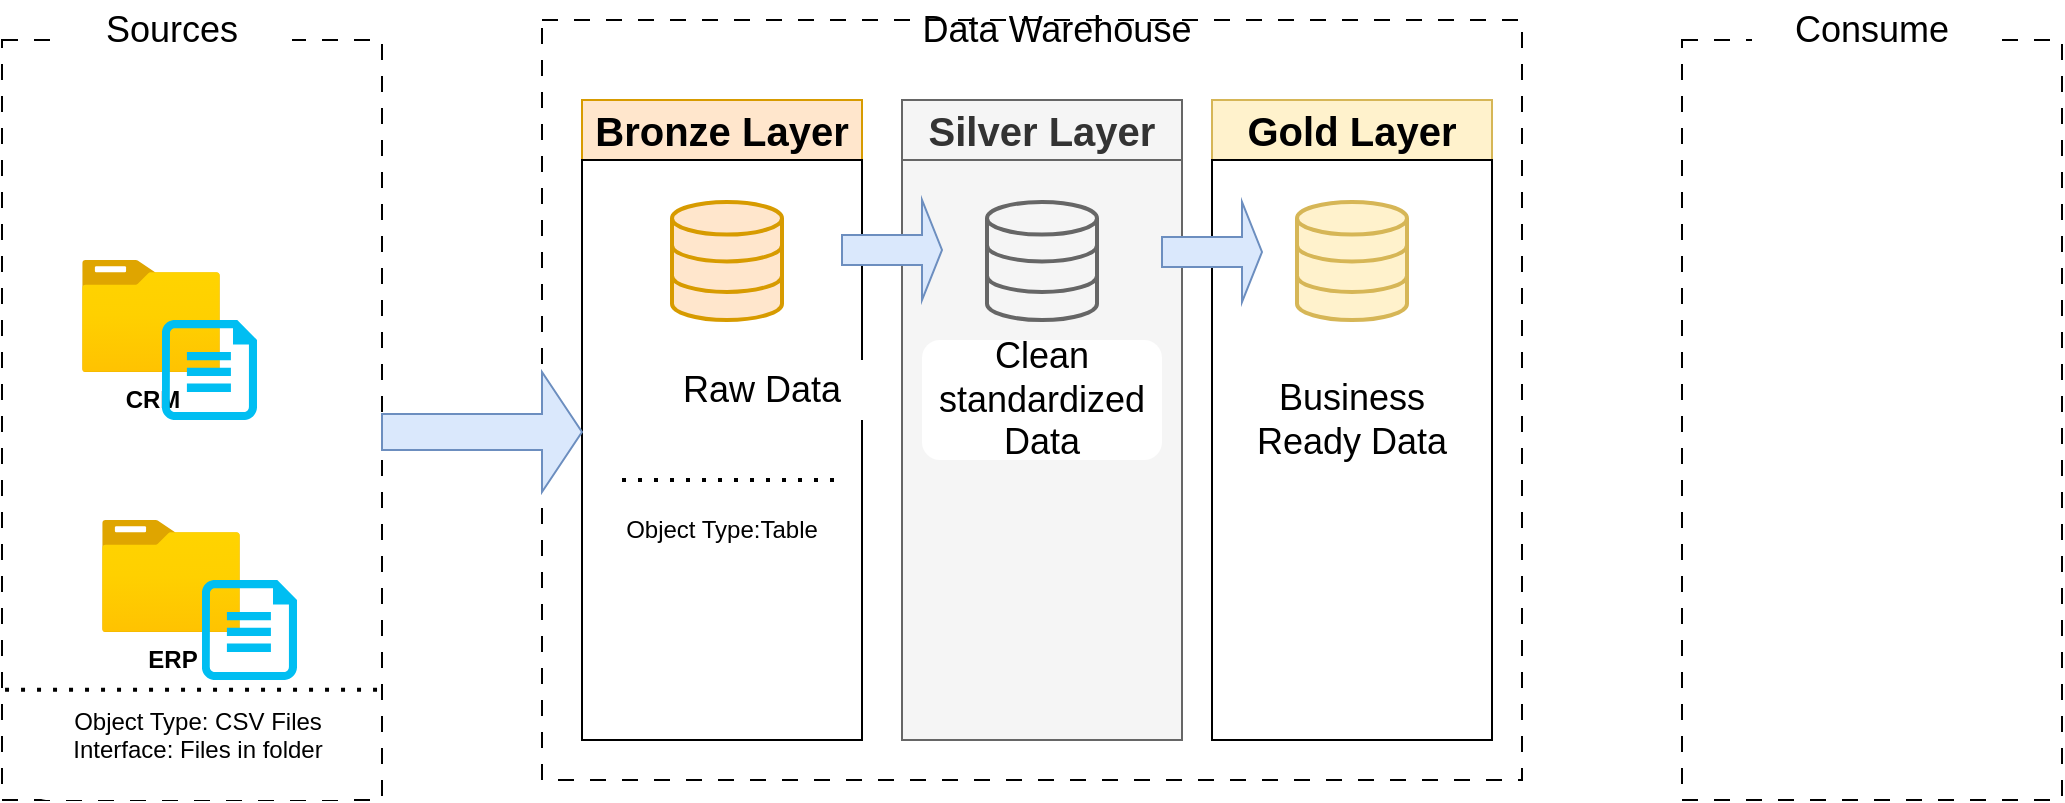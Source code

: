 <mxfile version="26.1.1">
  <diagram name="Page-1" id="jvXgWAVLtYPbXe_PSLay">
    <mxGraphModel dx="1050" dy="522" grid="1" gridSize="10" guides="1" tooltips="1" connect="1" arrows="1" fold="1" page="1" pageScale="1" pageWidth="850" pageHeight="1100" math="0" shadow="0">
      <root>
        <mxCell id="0" />
        <mxCell id="1" parent="0" />
        <mxCell id="WvdBtTrVRl0-v-813iRN-1" value="" style="rounded=0;whiteSpace=wrap;html=1;fillColor=none;dashed=1;dashPattern=8 8;" vertex="1" parent="1">
          <mxGeometry x="90" y="70" width="190" height="380" as="geometry" />
        </mxCell>
        <mxCell id="WvdBtTrVRl0-v-813iRN-2" value="&lt;font style=&quot;font-size: 18px;&quot;&gt;Data Warehouse&lt;/font&gt;" style="rounded=1;whiteSpace=wrap;html=1;strokeColor=none;" vertex="1" parent="1">
          <mxGeometry x="540" y="50" width="155" height="30" as="geometry" />
        </mxCell>
        <mxCell id="WvdBtTrVRl0-v-813iRN-3" value="" style="rounded=0;whiteSpace=wrap;html=1;fillColor=none;dashed=1;dashPattern=8 8;" vertex="1" parent="1">
          <mxGeometry x="360" y="60" width="490" height="380" as="geometry" />
        </mxCell>
        <mxCell id="WvdBtTrVRl0-v-813iRN-4" value="&lt;font style=&quot;font-size: 18px;&quot;&gt;Sources&lt;/font&gt;" style="rounded=1;whiteSpace=wrap;html=1;strokeColor=none;" vertex="1" parent="1">
          <mxGeometry x="115" y="50" width="120" height="30" as="geometry" />
        </mxCell>
        <mxCell id="WvdBtTrVRl0-v-813iRN-5" value="" style="rounded=0;whiteSpace=wrap;html=1;fillColor=none;dashed=1;dashPattern=8 8;" vertex="1" parent="1">
          <mxGeometry x="930" y="70" width="190" height="380" as="geometry" />
        </mxCell>
        <mxCell id="WvdBtTrVRl0-v-813iRN-6" value="&lt;font style=&quot;font-size: 18px;&quot;&gt;Consume&lt;/font&gt;" style="rounded=1;whiteSpace=wrap;html=1;strokeColor=none;" vertex="1" parent="1">
          <mxGeometry x="965" y="50" width="120" height="30" as="geometry" />
        </mxCell>
        <mxCell id="WvdBtTrVRl0-v-813iRN-7" value="&lt;font style=&quot;font-size: 20px;&quot;&gt;&lt;b&gt;Bronze Layer&lt;/b&gt;&lt;/font&gt;" style="rounded=0;whiteSpace=wrap;html=1;fillColor=#ffe6cc;strokeColor=#d79b00;" vertex="1" parent="1">
          <mxGeometry x="380" y="100" width="140" height="30" as="geometry" />
        </mxCell>
        <mxCell id="WvdBtTrVRl0-v-813iRN-8" value="" style="rounded=0;whiteSpace=wrap;html=1;" vertex="1" parent="1">
          <mxGeometry x="380" y="130" width="140" height="290" as="geometry" />
        </mxCell>
        <mxCell id="WvdBtTrVRl0-v-813iRN-9" value="&lt;font style=&quot;font-size: 20px;&quot;&gt;&lt;b&gt;Silver Layer&lt;/b&gt;&lt;/font&gt;" style="rounded=0;whiteSpace=wrap;html=1;fillColor=#f5f5f5;strokeColor=#666666;fontColor=#333333;" vertex="1" parent="1">
          <mxGeometry x="540" y="100" width="140" height="30" as="geometry" />
        </mxCell>
        <mxCell id="WvdBtTrVRl0-v-813iRN-10" value="" style="rounded=0;whiteSpace=wrap;html=1;fillColor=#f5f5f5;strokeColor=#666666;fontColor=#333333;" vertex="1" parent="1">
          <mxGeometry x="540" y="130" width="140" height="290" as="geometry" />
        </mxCell>
        <mxCell id="WvdBtTrVRl0-v-813iRN-11" value="&lt;font style=&quot;font-size: 20px;&quot;&gt;&lt;b&gt;Gold Layer&lt;/b&gt;&lt;/font&gt;" style="rounded=0;whiteSpace=wrap;html=1;fillColor=#fff2cc;strokeColor=#d6b656;" vertex="1" parent="1">
          <mxGeometry x="695" y="100" width="140" height="30" as="geometry" />
        </mxCell>
        <mxCell id="WvdBtTrVRl0-v-813iRN-13" value="" style="rounded=0;whiteSpace=wrap;html=1;" vertex="1" parent="1">
          <mxGeometry x="695" y="130" width="140" height="290" as="geometry" />
        </mxCell>
        <mxCell id="WvdBtTrVRl0-v-813iRN-14" value="&lt;b&gt;CRM&lt;/b&gt;" style="image;aspect=fixed;html=1;points=[];align=center;fontSize=12;image=img/lib/azure2/general/Folder_Blank.svg;" vertex="1" parent="1">
          <mxGeometry x="130" y="180" width="69" height="56.0" as="geometry" />
        </mxCell>
        <mxCell id="WvdBtTrVRl0-v-813iRN-15" value="" style="verticalLabelPosition=bottom;html=1;verticalAlign=top;align=center;strokeColor=none;fillColor=#00BEF2;shape=mxgraph.azure.cloud_services_configuration_file;pointerEvents=1;" vertex="1" parent="1">
          <mxGeometry x="170" y="210" width="47.5" height="50" as="geometry" />
        </mxCell>
        <mxCell id="WvdBtTrVRl0-v-813iRN-16" value="&lt;b&gt;ERP&lt;/b&gt;" style="image;aspect=fixed;html=1;points=[];align=center;fontSize=12;image=img/lib/azure2/general/Folder_Blank.svg;" vertex="1" parent="1">
          <mxGeometry x="140" y="310" width="69" height="56.0" as="geometry" />
        </mxCell>
        <mxCell id="WvdBtTrVRl0-v-813iRN-17" value="" style="verticalLabelPosition=bottom;html=1;verticalAlign=top;align=center;strokeColor=none;fillColor=#00BEF2;shape=mxgraph.azure.cloud_services_configuration_file;pointerEvents=1;" vertex="1" parent="1">
          <mxGeometry x="190" y="340" width="47.5" height="50" as="geometry" />
        </mxCell>
        <mxCell id="WvdBtTrVRl0-v-813iRN-23" value="" style="endArrow=none;dashed=1;html=1;dashPattern=1 3;strokeWidth=2;rounded=0;entryX=1.002;entryY=0.855;entryDx=0;entryDy=0;entryPerimeter=0;exitX=0.008;exitY=0.855;exitDx=0;exitDy=0;exitPerimeter=0;" edge="1" parent="1" source="WvdBtTrVRl0-v-813iRN-1" target="WvdBtTrVRl0-v-813iRN-1">
          <mxGeometry width="50" height="50" relative="1" as="geometry">
            <mxPoint x="80" y="440" as="sourcePoint" />
            <mxPoint x="130" y="390" as="targetPoint" />
          </mxGeometry>
        </mxCell>
        <mxCell id="WvdBtTrVRl0-v-813iRN-24" value="Object Type: CSV Files&lt;div&gt;Interface: Files in folder&lt;br&gt;&lt;div&gt;&lt;br&gt;&lt;/div&gt;&lt;/div&gt;" style="rounded=1;whiteSpace=wrap;html=1;strokeColor=none;" vertex="1" parent="1">
          <mxGeometry x="104.5" y="400" width="165.5" height="50" as="geometry" />
        </mxCell>
        <mxCell id="WvdBtTrVRl0-v-813iRN-25" value="" style="html=1;verticalLabelPosition=bottom;align=center;labelBackgroundColor=#ffffff;verticalAlign=top;strokeWidth=2;strokeColor=#d79b00;shadow=0;dashed=0;shape=mxgraph.ios7.icons.data;fillColor=#ffe6cc;" vertex="1" parent="1">
          <mxGeometry x="425" y="151" width="55" height="59" as="geometry" />
        </mxCell>
        <mxCell id="WvdBtTrVRl0-v-813iRN-26" value="" style="html=1;verticalLabelPosition=bottom;align=center;labelBackgroundColor=#ffffff;verticalAlign=top;strokeWidth=2;strokeColor=#666666;shadow=0;dashed=0;shape=mxgraph.ios7.icons.data;fillColor=#f5f5f5;fontColor=#333333;" vertex="1" parent="1">
          <mxGeometry x="582.5" y="151" width="55" height="59" as="geometry" />
        </mxCell>
        <mxCell id="WvdBtTrVRl0-v-813iRN-27" value="" style="html=1;verticalLabelPosition=bottom;align=center;labelBackgroundColor=#ffffff;verticalAlign=top;strokeWidth=2;strokeColor=#d6b656;shadow=0;dashed=0;shape=mxgraph.ios7.icons.data;fillColor=#fff2cc;" vertex="1" parent="1">
          <mxGeometry x="737.5" y="151" width="55" height="59" as="geometry" />
        </mxCell>
        <mxCell id="WvdBtTrVRl0-v-813iRN-28" value="" style="shape=singleArrow;whiteSpace=wrap;html=1;fillColor=#dae8fc;strokeColor=#6c8ebf;" vertex="1" parent="1">
          <mxGeometry x="280" y="236" width="100" height="60" as="geometry" />
        </mxCell>
        <mxCell id="WvdBtTrVRl0-v-813iRN-29" value="" style="shape=singleArrow;whiteSpace=wrap;html=1;fillColor=#dae8fc;strokeColor=#6c8ebf;" vertex="1" parent="1">
          <mxGeometry x="510" y="150" width="50" height="50" as="geometry" />
        </mxCell>
        <mxCell id="WvdBtTrVRl0-v-813iRN-30" value="" style="shape=singleArrow;whiteSpace=wrap;html=1;fillColor=#dae8fc;strokeColor=#6c8ebf;" vertex="1" parent="1">
          <mxGeometry x="670" y="151" width="50" height="50" as="geometry" />
        </mxCell>
        <mxCell id="WvdBtTrVRl0-v-813iRN-31" value="&lt;font&gt;Object Type:Table&lt;/font&gt;" style="rounded=1;whiteSpace=wrap;html=1;strokeColor=none;" vertex="1" parent="1">
          <mxGeometry x="390" y="300" width="120" height="30" as="geometry" />
        </mxCell>
        <mxCell id="WvdBtTrVRl0-v-813iRN-32" value="&lt;font style=&quot;font-size: 18px;&quot;&gt;Clean standardized Data&lt;/font&gt;" style="rounded=1;whiteSpace=wrap;html=1;strokeColor=none;" vertex="1" parent="1">
          <mxGeometry x="550" y="220" width="120" height="60" as="geometry" />
        </mxCell>
        <mxCell id="WvdBtTrVRl0-v-813iRN-33" value="&lt;font style=&quot;font-size: 18px;&quot;&gt;Business Ready Data&lt;/font&gt;" style="rounded=1;whiteSpace=wrap;html=1;strokeColor=none;" vertex="1" parent="1">
          <mxGeometry x="705" y="230" width="120" height="60" as="geometry" />
        </mxCell>
        <mxCell id="WvdBtTrVRl0-v-813iRN-34" value="" style="endArrow=none;dashed=1;html=1;dashPattern=1 3;strokeWidth=2;rounded=0;" edge="1" parent="1">
          <mxGeometry width="50" height="50" relative="1" as="geometry">
            <mxPoint x="400" y="290" as="sourcePoint" />
            <mxPoint x="510" y="290" as="targetPoint" />
          </mxGeometry>
        </mxCell>
        <mxCell id="WvdBtTrVRl0-v-813iRN-35" value="&lt;font style=&quot;font-size: 18px;&quot;&gt;Raw Data&lt;/font&gt;" style="rounded=1;whiteSpace=wrap;html=1;strokeColor=none;" vertex="1" parent="1">
          <mxGeometry x="410" y="230" width="120" height="30" as="geometry" />
        </mxCell>
      </root>
    </mxGraphModel>
  </diagram>
</mxfile>
